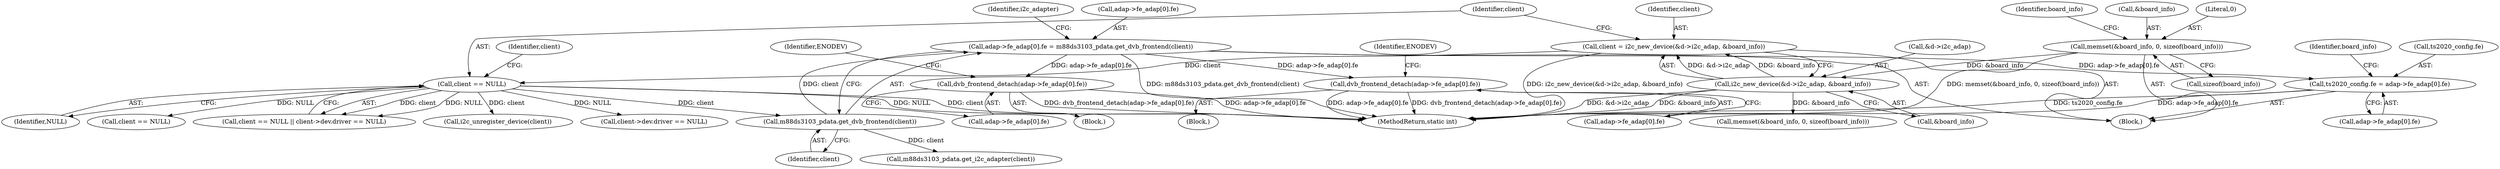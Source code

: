 digraph "0_linux_606142af57dad981b78707234cfbd15f9f7b7125_4@pointer" {
"1000432" [label="(Call,adap->fe_adap[0].fe = m88ds3103_pdata.get_dvb_frontend(client))"];
"1000440" [label="(Call,m88ds3103_pdata.get_dvb_frontend(client))"];
"1000403" [label="(Call,client == NULL)"];
"1000392" [label="(Call,client = i2c_new_device(&d->i2c_adap, &board_info))"];
"1000394" [label="(Call,i2c_new_device(&d->i2c_adap, &board_info))"];
"1000367" [label="(Call,memset(&board_info, 0, sizeof(board_info)))"];
"1000451" [label="(Call,ts2020_config.fe = adap->fe_adap[0].fe)"];
"1000506" [label="(Call,dvb_frontend_detach(adap->fe_adap[0].fe))"];
"1000530" [label="(Call,dvb_frontend_detach(adap->fe_adap[0].fe))"];
"1000464" [label="(Identifier,board_info)"];
"1000371" [label="(Call,sizeof(board_info))"];
"1000399" [label="(Call,&board_info)"];
"1000368" [label="(Call,&board_info)"];
"1000443" [label="(Identifier,i2c_adapter)"];
"1000440" [label="(Call,m88ds3103_pdata.get_dvb_frontend(client))"];
"1000451" [label="(Call,ts2020_config.fe = adap->fe_adap[0].fe)"];
"1000516" [label="(Identifier,ENODEV)"];
"1000441" [label="(Identifier,client)"];
"1000402" [label="(Call,client == NULL || client->dev.driver == NULL)"];
"1000506" [label="(Call,dvb_frontend_detach(adap->fe_adap[0].fe))"];
"1000527" [label="(Block,)"];
"1000394" [label="(Call,i2c_new_device(&d->i2c_adap, &board_info))"];
"1000367" [label="(Call,memset(&board_info, 0, sizeof(board_info)))"];
"1000395" [label="(Call,&d->i2c_adap)"];
"1000409" [label="(Identifier,client)"];
"1000432" [label="(Call,adap->fe_adap[0].fe = m88ds3103_pdata.get_dvb_frontend(client))"];
"1000433" [label="(Call,adap->fe_adap[0].fe)"];
"1000427" [label="(Call,i2c_unregister_device(client))"];
"1000406" [label="(Call,client->dev.driver == NULL)"];
"1000444" [label="(Call,m88ds3103_pdata.get_i2c_adapter(client))"];
"1000405" [label="(Identifier,NULL)"];
"1000404" [label="(Identifier,client)"];
"1000462" [label="(Call,memset(&board_info, 0, sizeof(board_info)))"];
"1000530" [label="(Call,dvb_frontend_detach(adap->fe_adap[0].fe))"];
"1000392" [label="(Call,client = i2c_new_device(&d->i2c_adap, &board_info))"];
"1000455" [label="(Call,adap->fe_adap[0].fe)"];
"1000507" [label="(Call,adap->fe_adap[0].fe)"];
"1000606" [label="(MethodReturn,static int)"];
"1000370" [label="(Literal,0)"];
"1000505" [label="(Block,)"];
"1000540" [label="(Identifier,ENODEV)"];
"1000495" [label="(Call,client == NULL)"];
"1000106" [label="(Block,)"];
"1000393" [label="(Identifier,client)"];
"1000375" [label="(Identifier,board_info)"];
"1000452" [label="(Call,ts2020_config.fe)"];
"1000403" [label="(Call,client == NULL)"];
"1000531" [label="(Call,adap->fe_adap[0].fe)"];
"1000432" -> "1000106"  [label="AST: "];
"1000432" -> "1000440"  [label="CFG: "];
"1000433" -> "1000432"  [label="AST: "];
"1000440" -> "1000432"  [label="AST: "];
"1000443" -> "1000432"  [label="CFG: "];
"1000432" -> "1000606"  [label="DDG: m88ds3103_pdata.get_dvb_frontend(client)"];
"1000440" -> "1000432"  [label="DDG: client"];
"1000432" -> "1000451"  [label="DDG: adap->fe_adap[0].fe"];
"1000432" -> "1000506"  [label="DDG: adap->fe_adap[0].fe"];
"1000432" -> "1000530"  [label="DDG: adap->fe_adap[0].fe"];
"1000440" -> "1000441"  [label="CFG: "];
"1000441" -> "1000440"  [label="AST: "];
"1000403" -> "1000440"  [label="DDG: client"];
"1000440" -> "1000444"  [label="DDG: client"];
"1000403" -> "1000402"  [label="AST: "];
"1000403" -> "1000405"  [label="CFG: "];
"1000404" -> "1000403"  [label="AST: "];
"1000405" -> "1000403"  [label="AST: "];
"1000409" -> "1000403"  [label="CFG: "];
"1000402" -> "1000403"  [label="CFG: "];
"1000403" -> "1000606"  [label="DDG: NULL"];
"1000403" -> "1000606"  [label="DDG: client"];
"1000403" -> "1000402"  [label="DDG: client"];
"1000403" -> "1000402"  [label="DDG: NULL"];
"1000392" -> "1000403"  [label="DDG: client"];
"1000403" -> "1000406"  [label="DDG: NULL"];
"1000403" -> "1000427"  [label="DDG: client"];
"1000403" -> "1000495"  [label="DDG: NULL"];
"1000392" -> "1000106"  [label="AST: "];
"1000392" -> "1000394"  [label="CFG: "];
"1000393" -> "1000392"  [label="AST: "];
"1000394" -> "1000392"  [label="AST: "];
"1000404" -> "1000392"  [label="CFG: "];
"1000392" -> "1000606"  [label="DDG: i2c_new_device(&d->i2c_adap, &board_info)"];
"1000394" -> "1000392"  [label="DDG: &d->i2c_adap"];
"1000394" -> "1000392"  [label="DDG: &board_info"];
"1000394" -> "1000399"  [label="CFG: "];
"1000395" -> "1000394"  [label="AST: "];
"1000399" -> "1000394"  [label="AST: "];
"1000394" -> "1000606"  [label="DDG: &board_info"];
"1000394" -> "1000606"  [label="DDG: &d->i2c_adap"];
"1000367" -> "1000394"  [label="DDG: &board_info"];
"1000394" -> "1000462"  [label="DDG: &board_info"];
"1000367" -> "1000106"  [label="AST: "];
"1000367" -> "1000371"  [label="CFG: "];
"1000368" -> "1000367"  [label="AST: "];
"1000370" -> "1000367"  [label="AST: "];
"1000371" -> "1000367"  [label="AST: "];
"1000375" -> "1000367"  [label="CFG: "];
"1000367" -> "1000606"  [label="DDG: memset(&board_info, 0, sizeof(board_info))"];
"1000451" -> "1000106"  [label="AST: "];
"1000451" -> "1000455"  [label="CFG: "];
"1000452" -> "1000451"  [label="AST: "];
"1000455" -> "1000451"  [label="AST: "];
"1000464" -> "1000451"  [label="CFG: "];
"1000451" -> "1000606"  [label="DDG: adap->fe_adap[0].fe"];
"1000451" -> "1000606"  [label="DDG: ts2020_config.fe"];
"1000506" -> "1000505"  [label="AST: "];
"1000506" -> "1000507"  [label="CFG: "];
"1000507" -> "1000506"  [label="AST: "];
"1000516" -> "1000506"  [label="CFG: "];
"1000506" -> "1000606"  [label="DDG: dvb_frontend_detach(adap->fe_adap[0].fe)"];
"1000506" -> "1000606"  [label="DDG: adap->fe_adap[0].fe"];
"1000530" -> "1000527"  [label="AST: "];
"1000530" -> "1000531"  [label="CFG: "];
"1000531" -> "1000530"  [label="AST: "];
"1000540" -> "1000530"  [label="CFG: "];
"1000530" -> "1000606"  [label="DDG: adap->fe_adap[0].fe"];
"1000530" -> "1000606"  [label="DDG: dvb_frontend_detach(adap->fe_adap[0].fe)"];
}
